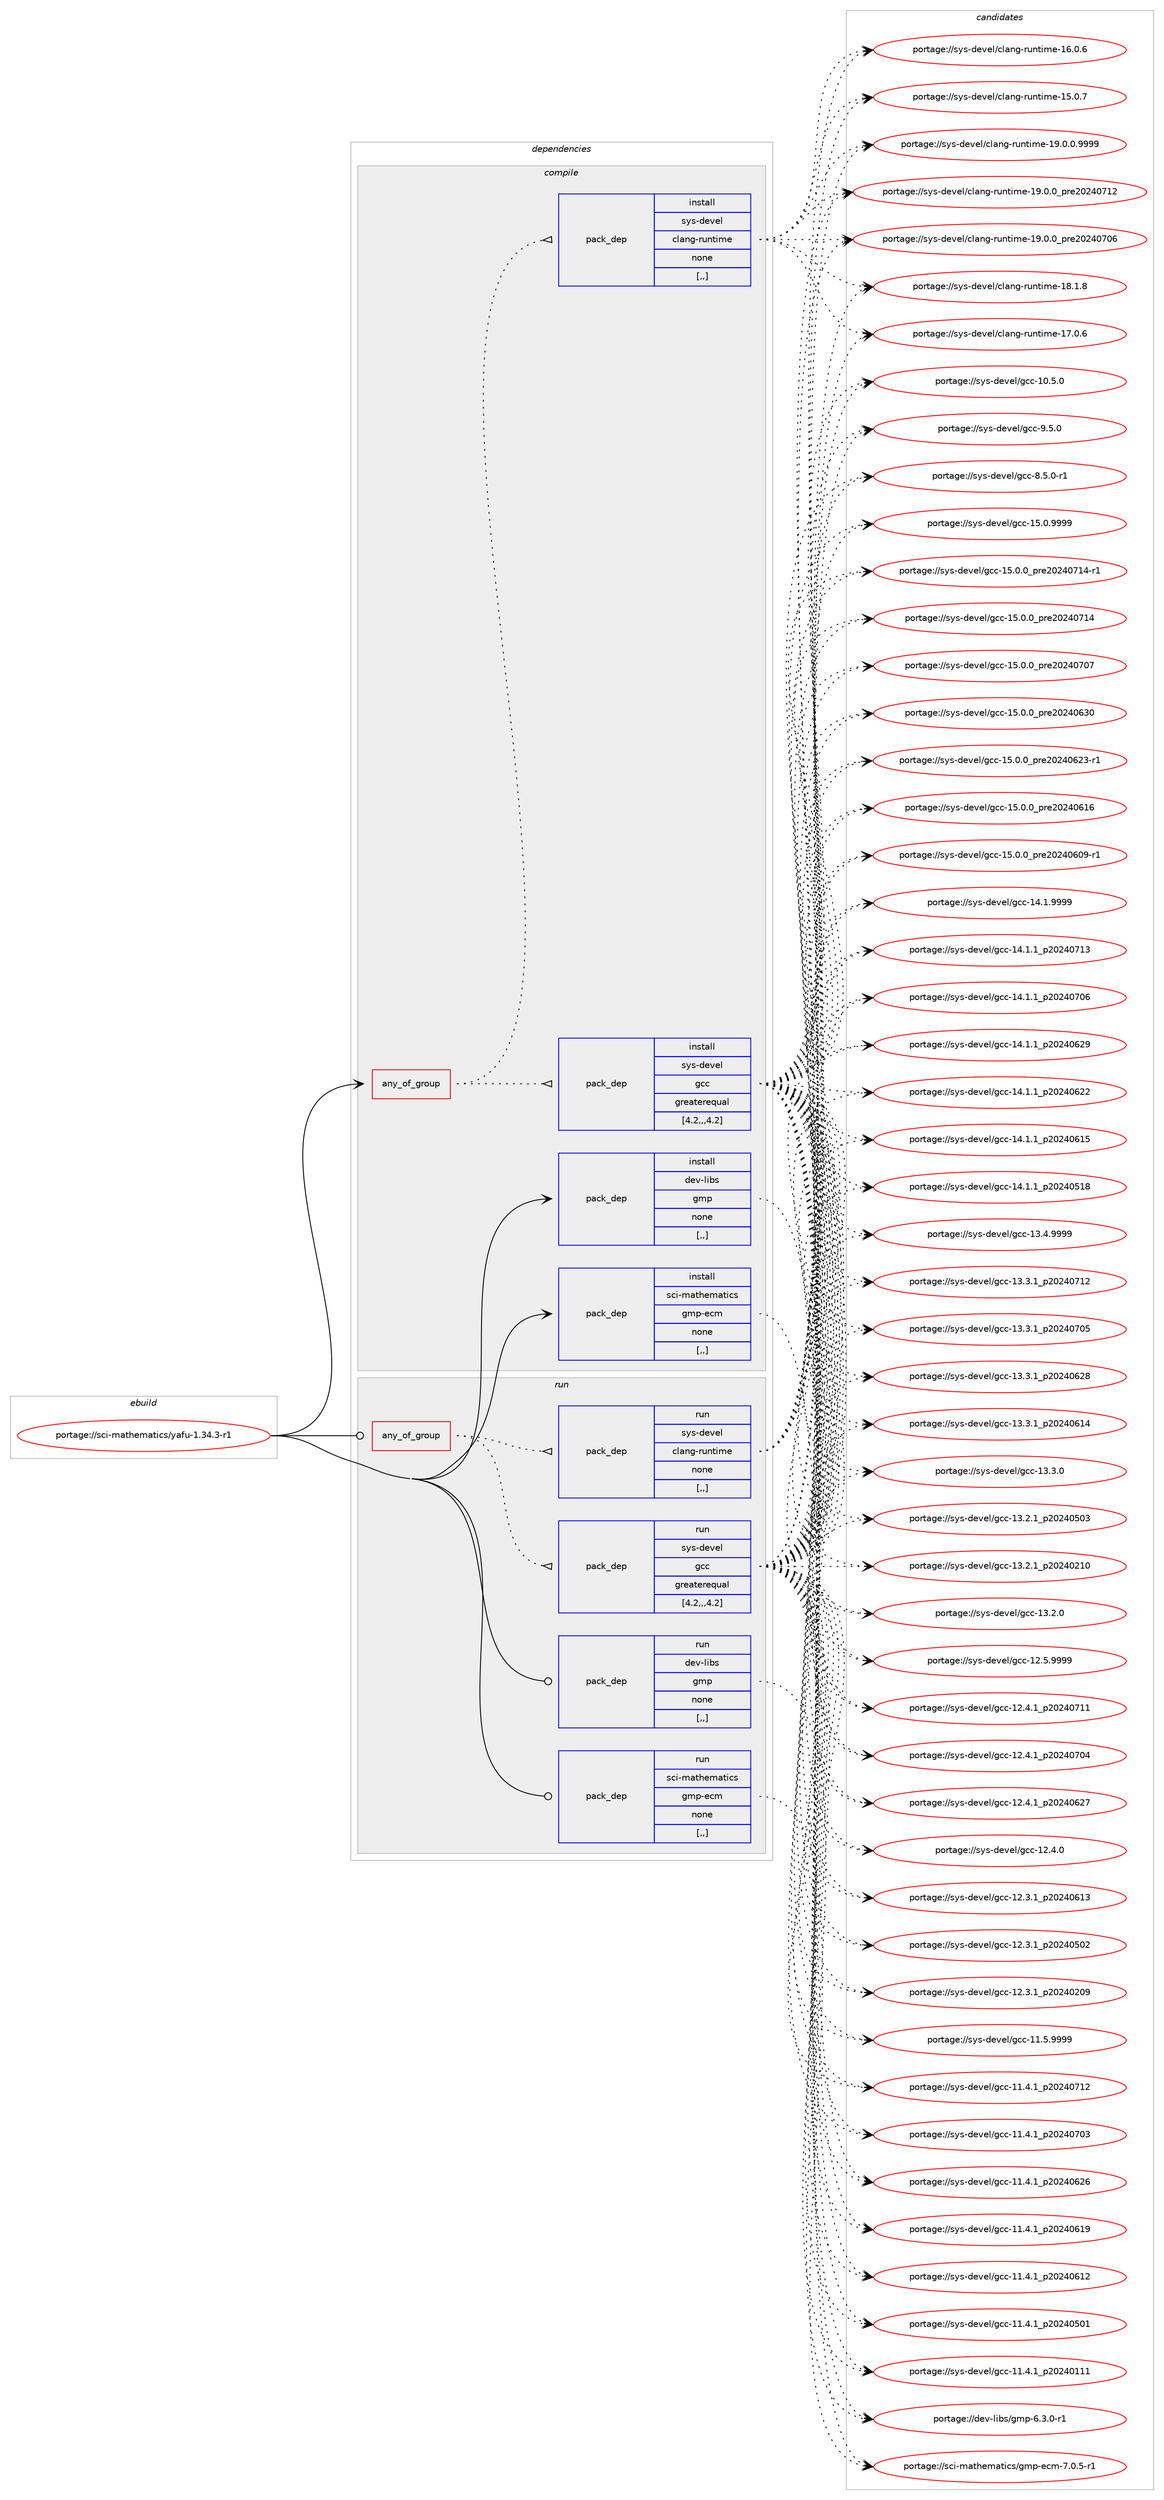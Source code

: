 digraph prolog {

# *************
# Graph options
# *************

newrank=true;
concentrate=true;
compound=true;
graph [rankdir=LR,fontname=Helvetica,fontsize=10,ranksep=1.5];#, ranksep=2.5, nodesep=0.2];
edge  [arrowhead=vee];
node  [fontname=Helvetica,fontsize=10];

# **********
# The ebuild
# **********

subgraph cluster_leftcol {
color=gray;
rank=same;
label=<<i>ebuild</i>>;
id [label="portage://sci-mathematics/yafu-1.34.3-r1", color=red, width=4, href="../sci-mathematics/yafu-1.34.3-r1.svg"];
}

# ****************
# The dependencies
# ****************

subgraph cluster_midcol {
color=gray;
label=<<i>dependencies</i>>;
subgraph cluster_compile {
fillcolor="#eeeeee";
style=filled;
label=<<i>compile</i>>;
subgraph any2686 {
dependency407470 [label=<<TABLE BORDER="0" CELLBORDER="1" CELLSPACING="0" CELLPADDING="4"><TR><TD CELLPADDING="10">any_of_group</TD></TR></TABLE>>, shape=none, color=red];subgraph pack296372 {
dependency407471 [label=<<TABLE BORDER="0" CELLBORDER="1" CELLSPACING="0" CELLPADDING="4" WIDTH="220"><TR><TD ROWSPAN="6" CELLPADDING="30">pack_dep</TD></TR><TR><TD WIDTH="110">install</TD></TR><TR><TD>sys-devel</TD></TR><TR><TD>gcc</TD></TR><TR><TD>greaterequal</TD></TR><TR><TD>[4.2,,,4.2]</TD></TR></TABLE>>, shape=none, color=blue];
}
dependency407470:e -> dependency407471:w [weight=20,style="dotted",arrowhead="oinv"];
subgraph pack296373 {
dependency407472 [label=<<TABLE BORDER="0" CELLBORDER="1" CELLSPACING="0" CELLPADDING="4" WIDTH="220"><TR><TD ROWSPAN="6" CELLPADDING="30">pack_dep</TD></TR><TR><TD WIDTH="110">install</TD></TR><TR><TD>sys-devel</TD></TR><TR><TD>clang-runtime</TD></TR><TR><TD>none</TD></TR><TR><TD>[,,]</TD></TR></TABLE>>, shape=none, color=blue];
}
dependency407470:e -> dependency407472:w [weight=20,style="dotted",arrowhead="oinv"];
}
id:e -> dependency407470:w [weight=20,style="solid",arrowhead="vee"];
subgraph pack296374 {
dependency407473 [label=<<TABLE BORDER="0" CELLBORDER="1" CELLSPACING="0" CELLPADDING="4" WIDTH="220"><TR><TD ROWSPAN="6" CELLPADDING="30">pack_dep</TD></TR><TR><TD WIDTH="110">install</TD></TR><TR><TD>dev-libs</TD></TR><TR><TD>gmp</TD></TR><TR><TD>none</TD></TR><TR><TD>[,,]</TD></TR></TABLE>>, shape=none, color=blue];
}
id:e -> dependency407473:w [weight=20,style="solid",arrowhead="vee"];
subgraph pack296375 {
dependency407474 [label=<<TABLE BORDER="0" CELLBORDER="1" CELLSPACING="0" CELLPADDING="4" WIDTH="220"><TR><TD ROWSPAN="6" CELLPADDING="30">pack_dep</TD></TR><TR><TD WIDTH="110">install</TD></TR><TR><TD>sci-mathematics</TD></TR><TR><TD>gmp-ecm</TD></TR><TR><TD>none</TD></TR><TR><TD>[,,]</TD></TR></TABLE>>, shape=none, color=blue];
}
id:e -> dependency407474:w [weight=20,style="solid",arrowhead="vee"];
}
subgraph cluster_compileandrun {
fillcolor="#eeeeee";
style=filled;
label=<<i>compile and run</i>>;
}
subgraph cluster_run {
fillcolor="#eeeeee";
style=filled;
label=<<i>run</i>>;
subgraph any2687 {
dependency407475 [label=<<TABLE BORDER="0" CELLBORDER="1" CELLSPACING="0" CELLPADDING="4"><TR><TD CELLPADDING="10">any_of_group</TD></TR></TABLE>>, shape=none, color=red];subgraph pack296376 {
dependency407476 [label=<<TABLE BORDER="0" CELLBORDER="1" CELLSPACING="0" CELLPADDING="4" WIDTH="220"><TR><TD ROWSPAN="6" CELLPADDING="30">pack_dep</TD></TR><TR><TD WIDTH="110">run</TD></TR><TR><TD>sys-devel</TD></TR><TR><TD>gcc</TD></TR><TR><TD>greaterequal</TD></TR><TR><TD>[4.2,,,4.2]</TD></TR></TABLE>>, shape=none, color=blue];
}
dependency407475:e -> dependency407476:w [weight=20,style="dotted",arrowhead="oinv"];
subgraph pack296377 {
dependency407477 [label=<<TABLE BORDER="0" CELLBORDER="1" CELLSPACING="0" CELLPADDING="4" WIDTH="220"><TR><TD ROWSPAN="6" CELLPADDING="30">pack_dep</TD></TR><TR><TD WIDTH="110">run</TD></TR><TR><TD>sys-devel</TD></TR><TR><TD>clang-runtime</TD></TR><TR><TD>none</TD></TR><TR><TD>[,,]</TD></TR></TABLE>>, shape=none, color=blue];
}
dependency407475:e -> dependency407477:w [weight=20,style="dotted",arrowhead="oinv"];
}
id:e -> dependency407475:w [weight=20,style="solid",arrowhead="odot"];
subgraph pack296378 {
dependency407478 [label=<<TABLE BORDER="0" CELLBORDER="1" CELLSPACING="0" CELLPADDING="4" WIDTH="220"><TR><TD ROWSPAN="6" CELLPADDING="30">pack_dep</TD></TR><TR><TD WIDTH="110">run</TD></TR><TR><TD>dev-libs</TD></TR><TR><TD>gmp</TD></TR><TR><TD>none</TD></TR><TR><TD>[,,]</TD></TR></TABLE>>, shape=none, color=blue];
}
id:e -> dependency407478:w [weight=20,style="solid",arrowhead="odot"];
subgraph pack296379 {
dependency407479 [label=<<TABLE BORDER="0" CELLBORDER="1" CELLSPACING="0" CELLPADDING="4" WIDTH="220"><TR><TD ROWSPAN="6" CELLPADDING="30">pack_dep</TD></TR><TR><TD WIDTH="110">run</TD></TR><TR><TD>sci-mathematics</TD></TR><TR><TD>gmp-ecm</TD></TR><TR><TD>none</TD></TR><TR><TD>[,,]</TD></TR></TABLE>>, shape=none, color=blue];
}
id:e -> dependency407479:w [weight=20,style="solid",arrowhead="odot"];
}
}

# **************
# The candidates
# **************

subgraph cluster_choices {
rank=same;
color=gray;
label=<<i>candidates</i>>;

subgraph choice296372 {
color=black;
nodesep=1;
choice1151211154510010111810110847103999945495346484657575757 [label="portage://sys-devel/gcc-15.0.9999", color=red, width=4,href="../sys-devel/gcc-15.0.9999.svg"];
choice11512111545100101118101108471039999454953464846489511211410150485052485549524511449 [label="portage://sys-devel/gcc-15.0.0_pre20240714-r1", color=red, width=4,href="../sys-devel/gcc-15.0.0_pre20240714-r1.svg"];
choice1151211154510010111810110847103999945495346484648951121141015048505248554952 [label="portage://sys-devel/gcc-15.0.0_pre20240714", color=red, width=4,href="../sys-devel/gcc-15.0.0_pre20240714.svg"];
choice1151211154510010111810110847103999945495346484648951121141015048505248554855 [label="portage://sys-devel/gcc-15.0.0_pre20240707", color=red, width=4,href="../sys-devel/gcc-15.0.0_pre20240707.svg"];
choice1151211154510010111810110847103999945495346484648951121141015048505248545148 [label="portage://sys-devel/gcc-15.0.0_pre20240630", color=red, width=4,href="../sys-devel/gcc-15.0.0_pre20240630.svg"];
choice11512111545100101118101108471039999454953464846489511211410150485052485450514511449 [label="portage://sys-devel/gcc-15.0.0_pre20240623-r1", color=red, width=4,href="../sys-devel/gcc-15.0.0_pre20240623-r1.svg"];
choice1151211154510010111810110847103999945495346484648951121141015048505248544954 [label="portage://sys-devel/gcc-15.0.0_pre20240616", color=red, width=4,href="../sys-devel/gcc-15.0.0_pre20240616.svg"];
choice11512111545100101118101108471039999454953464846489511211410150485052485448574511449 [label="portage://sys-devel/gcc-15.0.0_pre20240609-r1", color=red, width=4,href="../sys-devel/gcc-15.0.0_pre20240609-r1.svg"];
choice1151211154510010111810110847103999945495246494657575757 [label="portage://sys-devel/gcc-14.1.9999", color=red, width=4,href="../sys-devel/gcc-14.1.9999.svg"];
choice1151211154510010111810110847103999945495246494649951125048505248554951 [label="portage://sys-devel/gcc-14.1.1_p20240713", color=red, width=4,href="../sys-devel/gcc-14.1.1_p20240713.svg"];
choice1151211154510010111810110847103999945495246494649951125048505248554854 [label="portage://sys-devel/gcc-14.1.1_p20240706", color=red, width=4,href="../sys-devel/gcc-14.1.1_p20240706.svg"];
choice1151211154510010111810110847103999945495246494649951125048505248545057 [label="portage://sys-devel/gcc-14.1.1_p20240629", color=red, width=4,href="../sys-devel/gcc-14.1.1_p20240629.svg"];
choice1151211154510010111810110847103999945495246494649951125048505248545050 [label="portage://sys-devel/gcc-14.1.1_p20240622", color=red, width=4,href="../sys-devel/gcc-14.1.1_p20240622.svg"];
choice1151211154510010111810110847103999945495246494649951125048505248544953 [label="portage://sys-devel/gcc-14.1.1_p20240615", color=red, width=4,href="../sys-devel/gcc-14.1.1_p20240615.svg"];
choice1151211154510010111810110847103999945495246494649951125048505248534956 [label="portage://sys-devel/gcc-14.1.1_p20240518", color=red, width=4,href="../sys-devel/gcc-14.1.1_p20240518.svg"];
choice1151211154510010111810110847103999945495146524657575757 [label="portage://sys-devel/gcc-13.4.9999", color=red, width=4,href="../sys-devel/gcc-13.4.9999.svg"];
choice1151211154510010111810110847103999945495146514649951125048505248554950 [label="portage://sys-devel/gcc-13.3.1_p20240712", color=red, width=4,href="../sys-devel/gcc-13.3.1_p20240712.svg"];
choice1151211154510010111810110847103999945495146514649951125048505248554853 [label="portage://sys-devel/gcc-13.3.1_p20240705", color=red, width=4,href="../sys-devel/gcc-13.3.1_p20240705.svg"];
choice1151211154510010111810110847103999945495146514649951125048505248545056 [label="portage://sys-devel/gcc-13.3.1_p20240628", color=red, width=4,href="../sys-devel/gcc-13.3.1_p20240628.svg"];
choice1151211154510010111810110847103999945495146514649951125048505248544952 [label="portage://sys-devel/gcc-13.3.1_p20240614", color=red, width=4,href="../sys-devel/gcc-13.3.1_p20240614.svg"];
choice1151211154510010111810110847103999945495146514648 [label="portage://sys-devel/gcc-13.3.0", color=red, width=4,href="../sys-devel/gcc-13.3.0.svg"];
choice1151211154510010111810110847103999945495146504649951125048505248534851 [label="portage://sys-devel/gcc-13.2.1_p20240503", color=red, width=4,href="../sys-devel/gcc-13.2.1_p20240503.svg"];
choice1151211154510010111810110847103999945495146504649951125048505248504948 [label="portage://sys-devel/gcc-13.2.1_p20240210", color=red, width=4,href="../sys-devel/gcc-13.2.1_p20240210.svg"];
choice1151211154510010111810110847103999945495146504648 [label="portage://sys-devel/gcc-13.2.0", color=red, width=4,href="../sys-devel/gcc-13.2.0.svg"];
choice1151211154510010111810110847103999945495046534657575757 [label="portage://sys-devel/gcc-12.5.9999", color=red, width=4,href="../sys-devel/gcc-12.5.9999.svg"];
choice1151211154510010111810110847103999945495046524649951125048505248554949 [label="portage://sys-devel/gcc-12.4.1_p20240711", color=red, width=4,href="../sys-devel/gcc-12.4.1_p20240711.svg"];
choice1151211154510010111810110847103999945495046524649951125048505248554852 [label="portage://sys-devel/gcc-12.4.1_p20240704", color=red, width=4,href="../sys-devel/gcc-12.4.1_p20240704.svg"];
choice1151211154510010111810110847103999945495046524649951125048505248545055 [label="portage://sys-devel/gcc-12.4.1_p20240627", color=red, width=4,href="../sys-devel/gcc-12.4.1_p20240627.svg"];
choice1151211154510010111810110847103999945495046524648 [label="portage://sys-devel/gcc-12.4.0", color=red, width=4,href="../sys-devel/gcc-12.4.0.svg"];
choice1151211154510010111810110847103999945495046514649951125048505248544951 [label="portage://sys-devel/gcc-12.3.1_p20240613", color=red, width=4,href="../sys-devel/gcc-12.3.1_p20240613.svg"];
choice1151211154510010111810110847103999945495046514649951125048505248534850 [label="portage://sys-devel/gcc-12.3.1_p20240502", color=red, width=4,href="../sys-devel/gcc-12.3.1_p20240502.svg"];
choice1151211154510010111810110847103999945495046514649951125048505248504857 [label="portage://sys-devel/gcc-12.3.1_p20240209", color=red, width=4,href="../sys-devel/gcc-12.3.1_p20240209.svg"];
choice1151211154510010111810110847103999945494946534657575757 [label="portage://sys-devel/gcc-11.5.9999", color=red, width=4,href="../sys-devel/gcc-11.5.9999.svg"];
choice1151211154510010111810110847103999945494946524649951125048505248554950 [label="portage://sys-devel/gcc-11.4.1_p20240712", color=red, width=4,href="../sys-devel/gcc-11.4.1_p20240712.svg"];
choice1151211154510010111810110847103999945494946524649951125048505248554851 [label="portage://sys-devel/gcc-11.4.1_p20240703", color=red, width=4,href="../sys-devel/gcc-11.4.1_p20240703.svg"];
choice1151211154510010111810110847103999945494946524649951125048505248545054 [label="portage://sys-devel/gcc-11.4.1_p20240626", color=red, width=4,href="../sys-devel/gcc-11.4.1_p20240626.svg"];
choice1151211154510010111810110847103999945494946524649951125048505248544957 [label="portage://sys-devel/gcc-11.4.1_p20240619", color=red, width=4,href="../sys-devel/gcc-11.4.1_p20240619.svg"];
choice1151211154510010111810110847103999945494946524649951125048505248544950 [label="portage://sys-devel/gcc-11.4.1_p20240612", color=red, width=4,href="../sys-devel/gcc-11.4.1_p20240612.svg"];
choice1151211154510010111810110847103999945494946524649951125048505248534849 [label="portage://sys-devel/gcc-11.4.1_p20240501", color=red, width=4,href="../sys-devel/gcc-11.4.1_p20240501.svg"];
choice1151211154510010111810110847103999945494946524649951125048505248494949 [label="portage://sys-devel/gcc-11.4.1_p20240111", color=red, width=4,href="../sys-devel/gcc-11.4.1_p20240111.svg"];
choice1151211154510010111810110847103999945494846534648 [label="portage://sys-devel/gcc-10.5.0", color=red, width=4,href="../sys-devel/gcc-10.5.0.svg"];
choice11512111545100101118101108471039999455746534648 [label="portage://sys-devel/gcc-9.5.0", color=red, width=4,href="../sys-devel/gcc-9.5.0.svg"];
choice115121115451001011181011084710399994556465346484511449 [label="portage://sys-devel/gcc-8.5.0-r1", color=red, width=4,href="../sys-devel/gcc-8.5.0-r1.svg"];
dependency407471:e -> choice1151211154510010111810110847103999945495346484657575757:w [style=dotted,weight="100"];
dependency407471:e -> choice11512111545100101118101108471039999454953464846489511211410150485052485549524511449:w [style=dotted,weight="100"];
dependency407471:e -> choice1151211154510010111810110847103999945495346484648951121141015048505248554952:w [style=dotted,weight="100"];
dependency407471:e -> choice1151211154510010111810110847103999945495346484648951121141015048505248554855:w [style=dotted,weight="100"];
dependency407471:e -> choice1151211154510010111810110847103999945495346484648951121141015048505248545148:w [style=dotted,weight="100"];
dependency407471:e -> choice11512111545100101118101108471039999454953464846489511211410150485052485450514511449:w [style=dotted,weight="100"];
dependency407471:e -> choice1151211154510010111810110847103999945495346484648951121141015048505248544954:w [style=dotted,weight="100"];
dependency407471:e -> choice11512111545100101118101108471039999454953464846489511211410150485052485448574511449:w [style=dotted,weight="100"];
dependency407471:e -> choice1151211154510010111810110847103999945495246494657575757:w [style=dotted,weight="100"];
dependency407471:e -> choice1151211154510010111810110847103999945495246494649951125048505248554951:w [style=dotted,weight="100"];
dependency407471:e -> choice1151211154510010111810110847103999945495246494649951125048505248554854:w [style=dotted,weight="100"];
dependency407471:e -> choice1151211154510010111810110847103999945495246494649951125048505248545057:w [style=dotted,weight="100"];
dependency407471:e -> choice1151211154510010111810110847103999945495246494649951125048505248545050:w [style=dotted,weight="100"];
dependency407471:e -> choice1151211154510010111810110847103999945495246494649951125048505248544953:w [style=dotted,weight="100"];
dependency407471:e -> choice1151211154510010111810110847103999945495246494649951125048505248534956:w [style=dotted,weight="100"];
dependency407471:e -> choice1151211154510010111810110847103999945495146524657575757:w [style=dotted,weight="100"];
dependency407471:e -> choice1151211154510010111810110847103999945495146514649951125048505248554950:w [style=dotted,weight="100"];
dependency407471:e -> choice1151211154510010111810110847103999945495146514649951125048505248554853:w [style=dotted,weight="100"];
dependency407471:e -> choice1151211154510010111810110847103999945495146514649951125048505248545056:w [style=dotted,weight="100"];
dependency407471:e -> choice1151211154510010111810110847103999945495146514649951125048505248544952:w [style=dotted,weight="100"];
dependency407471:e -> choice1151211154510010111810110847103999945495146514648:w [style=dotted,weight="100"];
dependency407471:e -> choice1151211154510010111810110847103999945495146504649951125048505248534851:w [style=dotted,weight="100"];
dependency407471:e -> choice1151211154510010111810110847103999945495146504649951125048505248504948:w [style=dotted,weight="100"];
dependency407471:e -> choice1151211154510010111810110847103999945495146504648:w [style=dotted,weight="100"];
dependency407471:e -> choice1151211154510010111810110847103999945495046534657575757:w [style=dotted,weight="100"];
dependency407471:e -> choice1151211154510010111810110847103999945495046524649951125048505248554949:w [style=dotted,weight="100"];
dependency407471:e -> choice1151211154510010111810110847103999945495046524649951125048505248554852:w [style=dotted,weight="100"];
dependency407471:e -> choice1151211154510010111810110847103999945495046524649951125048505248545055:w [style=dotted,weight="100"];
dependency407471:e -> choice1151211154510010111810110847103999945495046524648:w [style=dotted,weight="100"];
dependency407471:e -> choice1151211154510010111810110847103999945495046514649951125048505248544951:w [style=dotted,weight="100"];
dependency407471:e -> choice1151211154510010111810110847103999945495046514649951125048505248534850:w [style=dotted,weight="100"];
dependency407471:e -> choice1151211154510010111810110847103999945495046514649951125048505248504857:w [style=dotted,weight="100"];
dependency407471:e -> choice1151211154510010111810110847103999945494946534657575757:w [style=dotted,weight="100"];
dependency407471:e -> choice1151211154510010111810110847103999945494946524649951125048505248554950:w [style=dotted,weight="100"];
dependency407471:e -> choice1151211154510010111810110847103999945494946524649951125048505248554851:w [style=dotted,weight="100"];
dependency407471:e -> choice1151211154510010111810110847103999945494946524649951125048505248545054:w [style=dotted,weight="100"];
dependency407471:e -> choice1151211154510010111810110847103999945494946524649951125048505248544957:w [style=dotted,weight="100"];
dependency407471:e -> choice1151211154510010111810110847103999945494946524649951125048505248544950:w [style=dotted,weight="100"];
dependency407471:e -> choice1151211154510010111810110847103999945494946524649951125048505248534849:w [style=dotted,weight="100"];
dependency407471:e -> choice1151211154510010111810110847103999945494946524649951125048505248494949:w [style=dotted,weight="100"];
dependency407471:e -> choice1151211154510010111810110847103999945494846534648:w [style=dotted,weight="100"];
dependency407471:e -> choice11512111545100101118101108471039999455746534648:w [style=dotted,weight="100"];
dependency407471:e -> choice115121115451001011181011084710399994556465346484511449:w [style=dotted,weight="100"];
}
subgraph choice296373 {
color=black;
nodesep=1;
choice1151211154510010111810110847991089711010345114117110116105109101454957464846484657575757 [label="portage://sys-devel/clang-runtime-19.0.0.9999", color=red, width=4,href="../sys-devel/clang-runtime-19.0.0.9999.svg"];
choice115121115451001011181011084799108971101034511411711011610510910145495746484648951121141015048505248554950 [label="portage://sys-devel/clang-runtime-19.0.0_pre20240712", color=red, width=4,href="../sys-devel/clang-runtime-19.0.0_pre20240712.svg"];
choice115121115451001011181011084799108971101034511411711011610510910145495746484648951121141015048505248554854 [label="portage://sys-devel/clang-runtime-19.0.0_pre20240706", color=red, width=4,href="../sys-devel/clang-runtime-19.0.0_pre20240706.svg"];
choice115121115451001011181011084799108971101034511411711011610510910145495646494656 [label="portage://sys-devel/clang-runtime-18.1.8", color=red, width=4,href="../sys-devel/clang-runtime-18.1.8.svg"];
choice115121115451001011181011084799108971101034511411711011610510910145495546484654 [label="portage://sys-devel/clang-runtime-17.0.6", color=red, width=4,href="../sys-devel/clang-runtime-17.0.6.svg"];
choice115121115451001011181011084799108971101034511411711011610510910145495446484654 [label="portage://sys-devel/clang-runtime-16.0.6", color=red, width=4,href="../sys-devel/clang-runtime-16.0.6.svg"];
choice115121115451001011181011084799108971101034511411711011610510910145495346484655 [label="portage://sys-devel/clang-runtime-15.0.7", color=red, width=4,href="../sys-devel/clang-runtime-15.0.7.svg"];
dependency407472:e -> choice1151211154510010111810110847991089711010345114117110116105109101454957464846484657575757:w [style=dotted,weight="100"];
dependency407472:e -> choice115121115451001011181011084799108971101034511411711011610510910145495746484648951121141015048505248554950:w [style=dotted,weight="100"];
dependency407472:e -> choice115121115451001011181011084799108971101034511411711011610510910145495746484648951121141015048505248554854:w [style=dotted,weight="100"];
dependency407472:e -> choice115121115451001011181011084799108971101034511411711011610510910145495646494656:w [style=dotted,weight="100"];
dependency407472:e -> choice115121115451001011181011084799108971101034511411711011610510910145495546484654:w [style=dotted,weight="100"];
dependency407472:e -> choice115121115451001011181011084799108971101034511411711011610510910145495446484654:w [style=dotted,weight="100"];
dependency407472:e -> choice115121115451001011181011084799108971101034511411711011610510910145495346484655:w [style=dotted,weight="100"];
}
subgraph choice296374 {
color=black;
nodesep=1;
choice1001011184510810598115471031091124554465146484511449 [label="portage://dev-libs/gmp-6.3.0-r1", color=red, width=4,href="../dev-libs/gmp-6.3.0-r1.svg"];
dependency407473:e -> choice1001011184510810598115471031091124554465146484511449:w [style=dotted,weight="100"];
}
subgraph choice296375 {
color=black;
nodesep=1;
choice11599105451099711610410110997116105991154710310911245101991094555464846534511449 [label="portage://sci-mathematics/gmp-ecm-7.0.5-r1", color=red, width=4,href="../sci-mathematics/gmp-ecm-7.0.5-r1.svg"];
dependency407474:e -> choice11599105451099711610410110997116105991154710310911245101991094555464846534511449:w [style=dotted,weight="100"];
}
subgraph choice296376 {
color=black;
nodesep=1;
choice1151211154510010111810110847103999945495346484657575757 [label="portage://sys-devel/gcc-15.0.9999", color=red, width=4,href="../sys-devel/gcc-15.0.9999.svg"];
choice11512111545100101118101108471039999454953464846489511211410150485052485549524511449 [label="portage://sys-devel/gcc-15.0.0_pre20240714-r1", color=red, width=4,href="../sys-devel/gcc-15.0.0_pre20240714-r1.svg"];
choice1151211154510010111810110847103999945495346484648951121141015048505248554952 [label="portage://sys-devel/gcc-15.0.0_pre20240714", color=red, width=4,href="../sys-devel/gcc-15.0.0_pre20240714.svg"];
choice1151211154510010111810110847103999945495346484648951121141015048505248554855 [label="portage://sys-devel/gcc-15.0.0_pre20240707", color=red, width=4,href="../sys-devel/gcc-15.0.0_pre20240707.svg"];
choice1151211154510010111810110847103999945495346484648951121141015048505248545148 [label="portage://sys-devel/gcc-15.0.0_pre20240630", color=red, width=4,href="../sys-devel/gcc-15.0.0_pre20240630.svg"];
choice11512111545100101118101108471039999454953464846489511211410150485052485450514511449 [label="portage://sys-devel/gcc-15.0.0_pre20240623-r1", color=red, width=4,href="../sys-devel/gcc-15.0.0_pre20240623-r1.svg"];
choice1151211154510010111810110847103999945495346484648951121141015048505248544954 [label="portage://sys-devel/gcc-15.0.0_pre20240616", color=red, width=4,href="../sys-devel/gcc-15.0.0_pre20240616.svg"];
choice11512111545100101118101108471039999454953464846489511211410150485052485448574511449 [label="portage://sys-devel/gcc-15.0.0_pre20240609-r1", color=red, width=4,href="../sys-devel/gcc-15.0.0_pre20240609-r1.svg"];
choice1151211154510010111810110847103999945495246494657575757 [label="portage://sys-devel/gcc-14.1.9999", color=red, width=4,href="../sys-devel/gcc-14.1.9999.svg"];
choice1151211154510010111810110847103999945495246494649951125048505248554951 [label="portage://sys-devel/gcc-14.1.1_p20240713", color=red, width=4,href="../sys-devel/gcc-14.1.1_p20240713.svg"];
choice1151211154510010111810110847103999945495246494649951125048505248554854 [label="portage://sys-devel/gcc-14.1.1_p20240706", color=red, width=4,href="../sys-devel/gcc-14.1.1_p20240706.svg"];
choice1151211154510010111810110847103999945495246494649951125048505248545057 [label="portage://sys-devel/gcc-14.1.1_p20240629", color=red, width=4,href="../sys-devel/gcc-14.1.1_p20240629.svg"];
choice1151211154510010111810110847103999945495246494649951125048505248545050 [label="portage://sys-devel/gcc-14.1.1_p20240622", color=red, width=4,href="../sys-devel/gcc-14.1.1_p20240622.svg"];
choice1151211154510010111810110847103999945495246494649951125048505248544953 [label="portage://sys-devel/gcc-14.1.1_p20240615", color=red, width=4,href="../sys-devel/gcc-14.1.1_p20240615.svg"];
choice1151211154510010111810110847103999945495246494649951125048505248534956 [label="portage://sys-devel/gcc-14.1.1_p20240518", color=red, width=4,href="../sys-devel/gcc-14.1.1_p20240518.svg"];
choice1151211154510010111810110847103999945495146524657575757 [label="portage://sys-devel/gcc-13.4.9999", color=red, width=4,href="../sys-devel/gcc-13.4.9999.svg"];
choice1151211154510010111810110847103999945495146514649951125048505248554950 [label="portage://sys-devel/gcc-13.3.1_p20240712", color=red, width=4,href="../sys-devel/gcc-13.3.1_p20240712.svg"];
choice1151211154510010111810110847103999945495146514649951125048505248554853 [label="portage://sys-devel/gcc-13.3.1_p20240705", color=red, width=4,href="../sys-devel/gcc-13.3.1_p20240705.svg"];
choice1151211154510010111810110847103999945495146514649951125048505248545056 [label="portage://sys-devel/gcc-13.3.1_p20240628", color=red, width=4,href="../sys-devel/gcc-13.3.1_p20240628.svg"];
choice1151211154510010111810110847103999945495146514649951125048505248544952 [label="portage://sys-devel/gcc-13.3.1_p20240614", color=red, width=4,href="../sys-devel/gcc-13.3.1_p20240614.svg"];
choice1151211154510010111810110847103999945495146514648 [label="portage://sys-devel/gcc-13.3.0", color=red, width=4,href="../sys-devel/gcc-13.3.0.svg"];
choice1151211154510010111810110847103999945495146504649951125048505248534851 [label="portage://sys-devel/gcc-13.2.1_p20240503", color=red, width=4,href="../sys-devel/gcc-13.2.1_p20240503.svg"];
choice1151211154510010111810110847103999945495146504649951125048505248504948 [label="portage://sys-devel/gcc-13.2.1_p20240210", color=red, width=4,href="../sys-devel/gcc-13.2.1_p20240210.svg"];
choice1151211154510010111810110847103999945495146504648 [label="portage://sys-devel/gcc-13.2.0", color=red, width=4,href="../sys-devel/gcc-13.2.0.svg"];
choice1151211154510010111810110847103999945495046534657575757 [label="portage://sys-devel/gcc-12.5.9999", color=red, width=4,href="../sys-devel/gcc-12.5.9999.svg"];
choice1151211154510010111810110847103999945495046524649951125048505248554949 [label="portage://sys-devel/gcc-12.4.1_p20240711", color=red, width=4,href="../sys-devel/gcc-12.4.1_p20240711.svg"];
choice1151211154510010111810110847103999945495046524649951125048505248554852 [label="portage://sys-devel/gcc-12.4.1_p20240704", color=red, width=4,href="../sys-devel/gcc-12.4.1_p20240704.svg"];
choice1151211154510010111810110847103999945495046524649951125048505248545055 [label="portage://sys-devel/gcc-12.4.1_p20240627", color=red, width=4,href="../sys-devel/gcc-12.4.1_p20240627.svg"];
choice1151211154510010111810110847103999945495046524648 [label="portage://sys-devel/gcc-12.4.0", color=red, width=4,href="../sys-devel/gcc-12.4.0.svg"];
choice1151211154510010111810110847103999945495046514649951125048505248544951 [label="portage://sys-devel/gcc-12.3.1_p20240613", color=red, width=4,href="../sys-devel/gcc-12.3.1_p20240613.svg"];
choice1151211154510010111810110847103999945495046514649951125048505248534850 [label="portage://sys-devel/gcc-12.3.1_p20240502", color=red, width=4,href="../sys-devel/gcc-12.3.1_p20240502.svg"];
choice1151211154510010111810110847103999945495046514649951125048505248504857 [label="portage://sys-devel/gcc-12.3.1_p20240209", color=red, width=4,href="../sys-devel/gcc-12.3.1_p20240209.svg"];
choice1151211154510010111810110847103999945494946534657575757 [label="portage://sys-devel/gcc-11.5.9999", color=red, width=4,href="../sys-devel/gcc-11.5.9999.svg"];
choice1151211154510010111810110847103999945494946524649951125048505248554950 [label="portage://sys-devel/gcc-11.4.1_p20240712", color=red, width=4,href="../sys-devel/gcc-11.4.1_p20240712.svg"];
choice1151211154510010111810110847103999945494946524649951125048505248554851 [label="portage://sys-devel/gcc-11.4.1_p20240703", color=red, width=4,href="../sys-devel/gcc-11.4.1_p20240703.svg"];
choice1151211154510010111810110847103999945494946524649951125048505248545054 [label="portage://sys-devel/gcc-11.4.1_p20240626", color=red, width=4,href="../sys-devel/gcc-11.4.1_p20240626.svg"];
choice1151211154510010111810110847103999945494946524649951125048505248544957 [label="portage://sys-devel/gcc-11.4.1_p20240619", color=red, width=4,href="../sys-devel/gcc-11.4.1_p20240619.svg"];
choice1151211154510010111810110847103999945494946524649951125048505248544950 [label="portage://sys-devel/gcc-11.4.1_p20240612", color=red, width=4,href="../sys-devel/gcc-11.4.1_p20240612.svg"];
choice1151211154510010111810110847103999945494946524649951125048505248534849 [label="portage://sys-devel/gcc-11.4.1_p20240501", color=red, width=4,href="../sys-devel/gcc-11.4.1_p20240501.svg"];
choice1151211154510010111810110847103999945494946524649951125048505248494949 [label="portage://sys-devel/gcc-11.4.1_p20240111", color=red, width=4,href="../sys-devel/gcc-11.4.1_p20240111.svg"];
choice1151211154510010111810110847103999945494846534648 [label="portage://sys-devel/gcc-10.5.0", color=red, width=4,href="../sys-devel/gcc-10.5.0.svg"];
choice11512111545100101118101108471039999455746534648 [label="portage://sys-devel/gcc-9.5.0", color=red, width=4,href="../sys-devel/gcc-9.5.0.svg"];
choice115121115451001011181011084710399994556465346484511449 [label="portage://sys-devel/gcc-8.5.0-r1", color=red, width=4,href="../sys-devel/gcc-8.5.0-r1.svg"];
dependency407476:e -> choice1151211154510010111810110847103999945495346484657575757:w [style=dotted,weight="100"];
dependency407476:e -> choice11512111545100101118101108471039999454953464846489511211410150485052485549524511449:w [style=dotted,weight="100"];
dependency407476:e -> choice1151211154510010111810110847103999945495346484648951121141015048505248554952:w [style=dotted,weight="100"];
dependency407476:e -> choice1151211154510010111810110847103999945495346484648951121141015048505248554855:w [style=dotted,weight="100"];
dependency407476:e -> choice1151211154510010111810110847103999945495346484648951121141015048505248545148:w [style=dotted,weight="100"];
dependency407476:e -> choice11512111545100101118101108471039999454953464846489511211410150485052485450514511449:w [style=dotted,weight="100"];
dependency407476:e -> choice1151211154510010111810110847103999945495346484648951121141015048505248544954:w [style=dotted,weight="100"];
dependency407476:e -> choice11512111545100101118101108471039999454953464846489511211410150485052485448574511449:w [style=dotted,weight="100"];
dependency407476:e -> choice1151211154510010111810110847103999945495246494657575757:w [style=dotted,weight="100"];
dependency407476:e -> choice1151211154510010111810110847103999945495246494649951125048505248554951:w [style=dotted,weight="100"];
dependency407476:e -> choice1151211154510010111810110847103999945495246494649951125048505248554854:w [style=dotted,weight="100"];
dependency407476:e -> choice1151211154510010111810110847103999945495246494649951125048505248545057:w [style=dotted,weight="100"];
dependency407476:e -> choice1151211154510010111810110847103999945495246494649951125048505248545050:w [style=dotted,weight="100"];
dependency407476:e -> choice1151211154510010111810110847103999945495246494649951125048505248544953:w [style=dotted,weight="100"];
dependency407476:e -> choice1151211154510010111810110847103999945495246494649951125048505248534956:w [style=dotted,weight="100"];
dependency407476:e -> choice1151211154510010111810110847103999945495146524657575757:w [style=dotted,weight="100"];
dependency407476:e -> choice1151211154510010111810110847103999945495146514649951125048505248554950:w [style=dotted,weight="100"];
dependency407476:e -> choice1151211154510010111810110847103999945495146514649951125048505248554853:w [style=dotted,weight="100"];
dependency407476:e -> choice1151211154510010111810110847103999945495146514649951125048505248545056:w [style=dotted,weight="100"];
dependency407476:e -> choice1151211154510010111810110847103999945495146514649951125048505248544952:w [style=dotted,weight="100"];
dependency407476:e -> choice1151211154510010111810110847103999945495146514648:w [style=dotted,weight="100"];
dependency407476:e -> choice1151211154510010111810110847103999945495146504649951125048505248534851:w [style=dotted,weight="100"];
dependency407476:e -> choice1151211154510010111810110847103999945495146504649951125048505248504948:w [style=dotted,weight="100"];
dependency407476:e -> choice1151211154510010111810110847103999945495146504648:w [style=dotted,weight="100"];
dependency407476:e -> choice1151211154510010111810110847103999945495046534657575757:w [style=dotted,weight="100"];
dependency407476:e -> choice1151211154510010111810110847103999945495046524649951125048505248554949:w [style=dotted,weight="100"];
dependency407476:e -> choice1151211154510010111810110847103999945495046524649951125048505248554852:w [style=dotted,weight="100"];
dependency407476:e -> choice1151211154510010111810110847103999945495046524649951125048505248545055:w [style=dotted,weight="100"];
dependency407476:e -> choice1151211154510010111810110847103999945495046524648:w [style=dotted,weight="100"];
dependency407476:e -> choice1151211154510010111810110847103999945495046514649951125048505248544951:w [style=dotted,weight="100"];
dependency407476:e -> choice1151211154510010111810110847103999945495046514649951125048505248534850:w [style=dotted,weight="100"];
dependency407476:e -> choice1151211154510010111810110847103999945495046514649951125048505248504857:w [style=dotted,weight="100"];
dependency407476:e -> choice1151211154510010111810110847103999945494946534657575757:w [style=dotted,weight="100"];
dependency407476:e -> choice1151211154510010111810110847103999945494946524649951125048505248554950:w [style=dotted,weight="100"];
dependency407476:e -> choice1151211154510010111810110847103999945494946524649951125048505248554851:w [style=dotted,weight="100"];
dependency407476:e -> choice1151211154510010111810110847103999945494946524649951125048505248545054:w [style=dotted,weight="100"];
dependency407476:e -> choice1151211154510010111810110847103999945494946524649951125048505248544957:w [style=dotted,weight="100"];
dependency407476:e -> choice1151211154510010111810110847103999945494946524649951125048505248544950:w [style=dotted,weight="100"];
dependency407476:e -> choice1151211154510010111810110847103999945494946524649951125048505248534849:w [style=dotted,weight="100"];
dependency407476:e -> choice1151211154510010111810110847103999945494946524649951125048505248494949:w [style=dotted,weight="100"];
dependency407476:e -> choice1151211154510010111810110847103999945494846534648:w [style=dotted,weight="100"];
dependency407476:e -> choice11512111545100101118101108471039999455746534648:w [style=dotted,weight="100"];
dependency407476:e -> choice115121115451001011181011084710399994556465346484511449:w [style=dotted,weight="100"];
}
subgraph choice296377 {
color=black;
nodesep=1;
choice1151211154510010111810110847991089711010345114117110116105109101454957464846484657575757 [label="portage://sys-devel/clang-runtime-19.0.0.9999", color=red, width=4,href="../sys-devel/clang-runtime-19.0.0.9999.svg"];
choice115121115451001011181011084799108971101034511411711011610510910145495746484648951121141015048505248554950 [label="portage://sys-devel/clang-runtime-19.0.0_pre20240712", color=red, width=4,href="../sys-devel/clang-runtime-19.0.0_pre20240712.svg"];
choice115121115451001011181011084799108971101034511411711011610510910145495746484648951121141015048505248554854 [label="portage://sys-devel/clang-runtime-19.0.0_pre20240706", color=red, width=4,href="../sys-devel/clang-runtime-19.0.0_pre20240706.svg"];
choice115121115451001011181011084799108971101034511411711011610510910145495646494656 [label="portage://sys-devel/clang-runtime-18.1.8", color=red, width=4,href="../sys-devel/clang-runtime-18.1.8.svg"];
choice115121115451001011181011084799108971101034511411711011610510910145495546484654 [label="portage://sys-devel/clang-runtime-17.0.6", color=red, width=4,href="../sys-devel/clang-runtime-17.0.6.svg"];
choice115121115451001011181011084799108971101034511411711011610510910145495446484654 [label="portage://sys-devel/clang-runtime-16.0.6", color=red, width=4,href="../sys-devel/clang-runtime-16.0.6.svg"];
choice115121115451001011181011084799108971101034511411711011610510910145495346484655 [label="portage://sys-devel/clang-runtime-15.0.7", color=red, width=4,href="../sys-devel/clang-runtime-15.0.7.svg"];
dependency407477:e -> choice1151211154510010111810110847991089711010345114117110116105109101454957464846484657575757:w [style=dotted,weight="100"];
dependency407477:e -> choice115121115451001011181011084799108971101034511411711011610510910145495746484648951121141015048505248554950:w [style=dotted,weight="100"];
dependency407477:e -> choice115121115451001011181011084799108971101034511411711011610510910145495746484648951121141015048505248554854:w [style=dotted,weight="100"];
dependency407477:e -> choice115121115451001011181011084799108971101034511411711011610510910145495646494656:w [style=dotted,weight="100"];
dependency407477:e -> choice115121115451001011181011084799108971101034511411711011610510910145495546484654:w [style=dotted,weight="100"];
dependency407477:e -> choice115121115451001011181011084799108971101034511411711011610510910145495446484654:w [style=dotted,weight="100"];
dependency407477:e -> choice115121115451001011181011084799108971101034511411711011610510910145495346484655:w [style=dotted,weight="100"];
}
subgraph choice296378 {
color=black;
nodesep=1;
choice1001011184510810598115471031091124554465146484511449 [label="portage://dev-libs/gmp-6.3.0-r1", color=red, width=4,href="../dev-libs/gmp-6.3.0-r1.svg"];
dependency407478:e -> choice1001011184510810598115471031091124554465146484511449:w [style=dotted,weight="100"];
}
subgraph choice296379 {
color=black;
nodesep=1;
choice11599105451099711610410110997116105991154710310911245101991094555464846534511449 [label="portage://sci-mathematics/gmp-ecm-7.0.5-r1", color=red, width=4,href="../sci-mathematics/gmp-ecm-7.0.5-r1.svg"];
dependency407479:e -> choice11599105451099711610410110997116105991154710310911245101991094555464846534511449:w [style=dotted,weight="100"];
}
}

}
